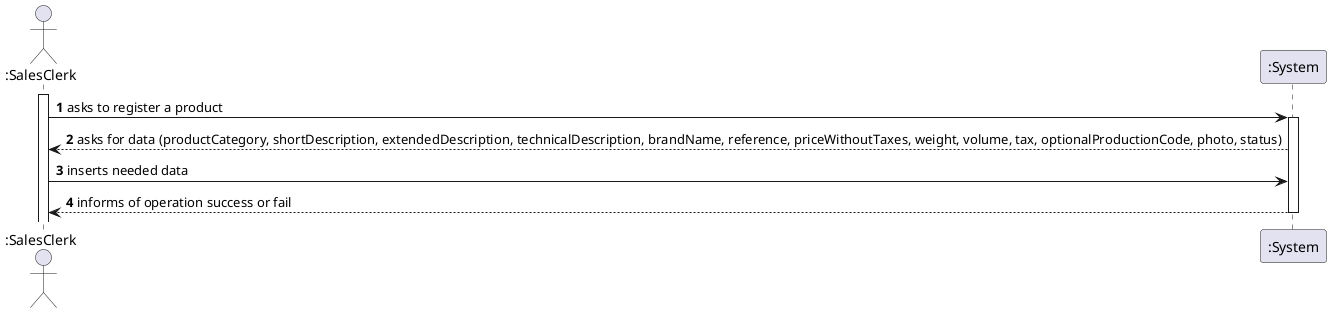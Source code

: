 @startuml
'https://plantuml.com/sequence-diagram

autonumber

Actor ":SalesClerk" as SC

activate SC
SC-> ":System" : asks to register a product
activate ":System"
":System" --> SC : asks for data (productCategory, shortDescription, extendedDescription, technicalDescription, brandName, reference, priceWithoutTaxes, weight, volume, tax, optionalProductionCode, photo, status)
SC-> ":System" : inserts needed data
":System" --> SC : informs of operation success or fail
deactivate ":System"

@enduml